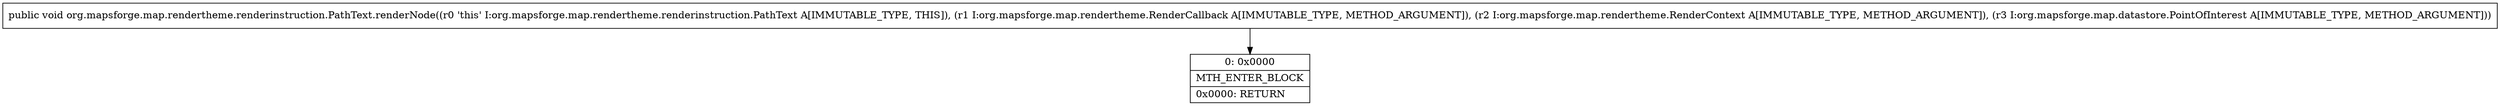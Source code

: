 digraph "CFG fororg.mapsforge.map.rendertheme.renderinstruction.PathText.renderNode(Lorg\/mapsforge\/map\/rendertheme\/RenderCallback;Lorg\/mapsforge\/map\/rendertheme\/RenderContext;Lorg\/mapsforge\/map\/datastore\/PointOfInterest;)V" {
Node_0 [shape=record,label="{0\:\ 0x0000|MTH_ENTER_BLOCK\l|0x0000: RETURN   \l}"];
MethodNode[shape=record,label="{public void org.mapsforge.map.rendertheme.renderinstruction.PathText.renderNode((r0 'this' I:org.mapsforge.map.rendertheme.renderinstruction.PathText A[IMMUTABLE_TYPE, THIS]), (r1 I:org.mapsforge.map.rendertheme.RenderCallback A[IMMUTABLE_TYPE, METHOD_ARGUMENT]), (r2 I:org.mapsforge.map.rendertheme.RenderContext A[IMMUTABLE_TYPE, METHOD_ARGUMENT]), (r3 I:org.mapsforge.map.datastore.PointOfInterest A[IMMUTABLE_TYPE, METHOD_ARGUMENT])) }"];
MethodNode -> Node_0;
}

